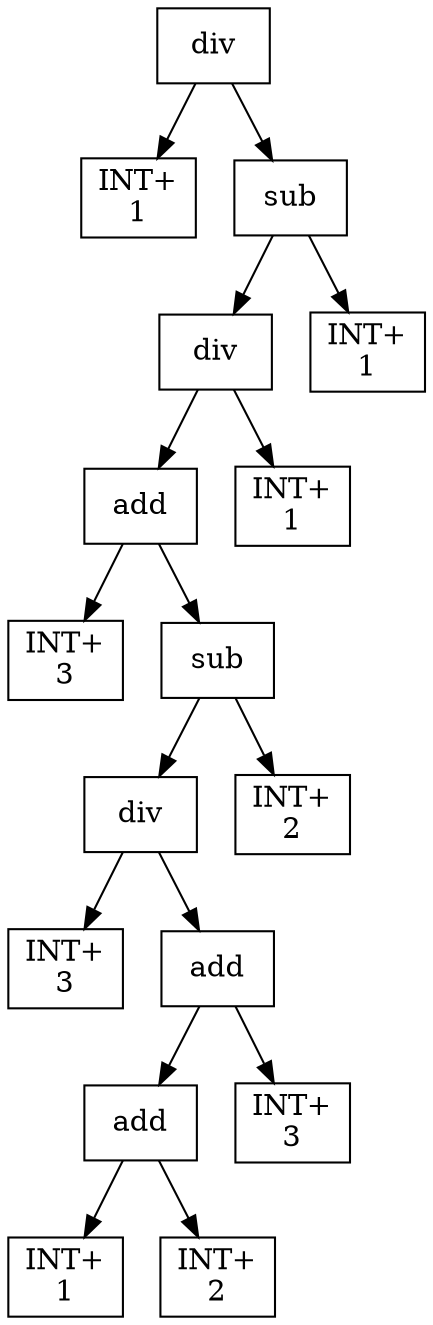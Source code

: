 digraph expr {
  node [shape=box];
  n1 [label="div"];
  n2 [label="INT+\n1"];
  n3 [label="sub"];
  n4 [label="div"];
  n5 [label="add"];
  n6 [label="INT+\n3"];
  n7 [label="sub"];
  n8 [label="div"];
  n9 [label="INT+\n3"];
  n10 [label="add"];
  n11 [label="add"];
  n12 [label="INT+\n1"];
  n13 [label="INT+\n2"];
  n11 -> n12;
  n11 -> n13;
  n14 [label="INT+\n3"];
  n10 -> n11;
  n10 -> n14;
  n8 -> n9;
  n8 -> n10;
  n15 [label="INT+\n2"];
  n7 -> n8;
  n7 -> n15;
  n5 -> n6;
  n5 -> n7;
  n16 [label="INT+\n1"];
  n4 -> n5;
  n4 -> n16;
  n17 [label="INT+\n1"];
  n3 -> n4;
  n3 -> n17;
  n1 -> n2;
  n1 -> n3;
}